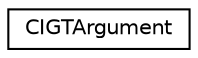 digraph "Graphical Class Hierarchy"
{
  edge [fontname="Helvetica",fontsize="10",labelfontname="Helvetica",labelfontsize="10"];
  node [fontname="Helvetica",fontsize="10",shape=record];
  rankdir="LR";
  Node0 [label="CIGTArgument",height=0.2,width=0.4,color="black", fillcolor="white", style="filled",URL="$structCIGTArgument.html"];
}
